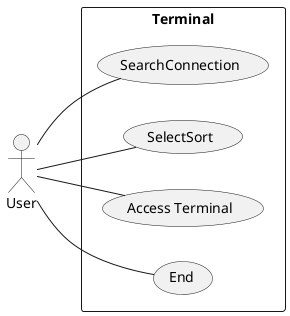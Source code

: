 @startuml Use Case Diagram
left to right direction

actor User as user
rectangle Terminal {
    usecase "SearchConnection" as UC1
    usecase "SelectSort" as UC2
    usecase "Access Terminal" as UC3
    usecase "End" as UC4
}
user -- UC3
user -- UC1
user -- UC2
user -- UC4
@enduml